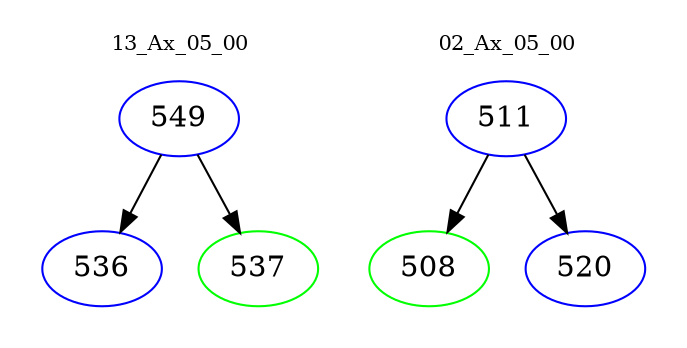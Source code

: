 digraph{
subgraph cluster_0 {
color = white
label = "13_Ax_05_00";
fontsize=10;
T0_549 [label="549", color="blue"]
T0_549 -> T0_536 [color="black"]
T0_536 [label="536", color="blue"]
T0_549 -> T0_537 [color="black"]
T0_537 [label="537", color="green"]
}
subgraph cluster_1 {
color = white
label = "02_Ax_05_00";
fontsize=10;
T1_511 [label="511", color="blue"]
T1_511 -> T1_508 [color="black"]
T1_508 [label="508", color="green"]
T1_511 -> T1_520 [color="black"]
T1_520 [label="520", color="blue"]
}
}
